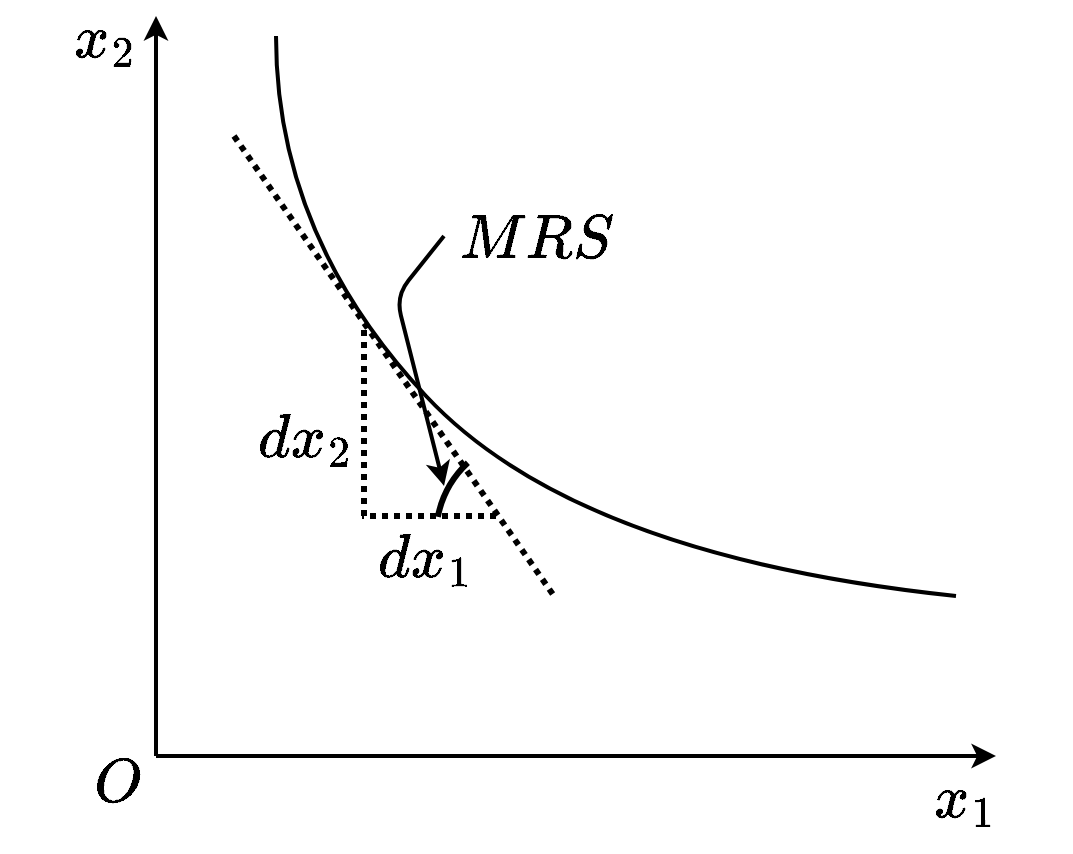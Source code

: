 <mxfile version="14.4.3" type="device"><diagram name="MRS" id="Cf6J0MBJGzG-NLHtTxoL"><mxGraphModel dx="946" dy="672" grid="1" gridSize="10" guides="1" tooltips="1" connect="1" arrows="1" fold="1" page="1" pageScale="1" pageWidth="850" pageHeight="1100" math="1" shadow="0"><root><mxCell id="_P-TgI-NlpUqaCO8oluz-0"/><mxCell id="_P-TgI-NlpUqaCO8oluz-1" parent="_P-TgI-NlpUqaCO8oluz-0"/><mxCell id="_P-TgI-NlpUqaCO8oluz-2" value="" style="endArrow=classic;html=1;strokeWidth=2;" parent="_P-TgI-NlpUqaCO8oluz-1" edge="1"><mxGeometry width="50" height="50" relative="1" as="geometry"><mxPoint x="160" y="400" as="sourcePoint"/><mxPoint x="580" y="400" as="targetPoint"/></mxGeometry></mxCell><mxCell id="_P-TgI-NlpUqaCO8oluz-3" value="" style="endArrow=classic;html=1;strokeWidth=2;" parent="_P-TgI-NlpUqaCO8oluz-1" edge="1"><mxGeometry width="50" height="50" relative="1" as="geometry"><mxPoint x="160" y="400" as="sourcePoint"/><mxPoint x="160" y="30" as="targetPoint"/></mxGeometry></mxCell><mxCell id="_P-TgI-NlpUqaCO8oluz-4" value="&lt;b&gt;&lt;i&gt;$$x_1$$&lt;/i&gt;&lt;/b&gt;" style="text;html=1;strokeColor=none;fillColor=none;align=center;verticalAlign=middle;whiteSpace=wrap;rounded=0;fontFamily=Times New Roman;fontSize=30;" parent="_P-TgI-NlpUqaCO8oluz-1" vertex="1"><mxGeometry x="540" y="410" width="50" height="20" as="geometry"/></mxCell><mxCell id="_P-TgI-NlpUqaCO8oluz-6" value="" style="endArrow=none;dashed=1;html=1;fontSize=11;strokeWidth=3;dashPattern=1 1;" parent="_P-TgI-NlpUqaCO8oluz-1" edge="1"><mxGeometry width="50" height="50" relative="1" as="geometry"><mxPoint x="199" y="90" as="sourcePoint"/><mxPoint x="359" y="320" as="targetPoint"/></mxGeometry></mxCell><mxCell id="_P-TgI-NlpUqaCO8oluz-8" value="" style="endArrow=none;dashed=1;html=1;fontSize=11;strokeWidth=3;dashPattern=1 1;" parent="_P-TgI-NlpUqaCO8oluz-1" edge="1"><mxGeometry width="50" height="50" relative="1" as="geometry"><mxPoint x="264" y="280" as="sourcePoint"/><mxPoint x="264" y="184" as="targetPoint"/></mxGeometry></mxCell><mxCell id="_P-TgI-NlpUqaCO8oluz-9" value="&lt;b&gt;&lt;i&gt;$$x_2$$&lt;/i&gt;&lt;/b&gt;" style="text;html=1;strokeColor=none;fillColor=none;align=center;verticalAlign=middle;whiteSpace=wrap;rounded=0;fontFamily=Times New Roman;fontSize=30;" parent="_P-TgI-NlpUqaCO8oluz-1" vertex="1"><mxGeometry x="110" y="30" width="50" height="20" as="geometry"/></mxCell><mxCell id="_P-TgI-NlpUqaCO8oluz-10" value="" style="endArrow=none;html=1;strokeWidth=2;fontFamily=Times New Roman;fontSize=30;curved=1;" parent="_P-TgI-NlpUqaCO8oluz-1" edge="1"><mxGeometry width="50" height="50" relative="1" as="geometry"><mxPoint x="220" y="40" as="sourcePoint"/><mxPoint x="560" y="320" as="targetPoint"/><Array as="points"><mxPoint x="220" y="140"/><mxPoint x="370" y="300"/></Array></mxGeometry></mxCell><mxCell id="_P-TgI-NlpUqaCO8oluz-16" value="&lt;b&gt;&lt;i&gt;$$O&lt;br&gt;$$&lt;/i&gt;&lt;/b&gt;" style="text;html=1;strokeColor=none;fillColor=none;align=center;verticalAlign=middle;whiteSpace=wrap;rounded=0;fontFamily=Times New Roman;fontSize=30;" parent="_P-TgI-NlpUqaCO8oluz-1" vertex="1"><mxGeometry x="116" y="402" width="50" height="20" as="geometry"/></mxCell><mxCell id="ajREy94rLHghXRJDU2Br-0" value="" style="endArrow=none;dashed=1;html=1;fontSize=11;strokeWidth=3;dashPattern=1 1;" parent="_P-TgI-NlpUqaCO8oluz-1" edge="1"><mxGeometry width="50" height="50" relative="1" as="geometry"><mxPoint x="330" y="280" as="sourcePoint"/><mxPoint x="263" y="280" as="targetPoint"/></mxGeometry></mxCell><mxCell id="ajREy94rLHghXRJDU2Br-1" value="&lt;b&gt;&lt;i&gt;$$dx_1$$&lt;/i&gt;&lt;/b&gt;" style="text;html=1;strokeColor=none;fillColor=none;align=center;verticalAlign=middle;whiteSpace=wrap;rounded=0;fontFamily=Times New Roman;fontSize=30;" parent="_P-TgI-NlpUqaCO8oluz-1" vertex="1"><mxGeometry x="270" y="290" width="50" height="20" as="geometry"/></mxCell><mxCell id="ajREy94rLHghXRJDU2Br-2" value="&lt;b&gt;&lt;i&gt;$$dx_2$$&lt;/i&gt;&lt;/b&gt;" style="text;html=1;strokeColor=none;fillColor=none;align=center;verticalAlign=middle;whiteSpace=wrap;rounded=0;fontFamily=Times New Roman;fontSize=30;" parent="_P-TgI-NlpUqaCO8oluz-1" vertex="1"><mxGeometry x="210" y="230" width="50" height="20" as="geometry"/></mxCell><mxCell id="ajREy94rLHghXRJDU2Br-3" value="" style="verticalLabelPosition=bottom;verticalAlign=top;html=1;shape=mxgraph.basic.arc;startAngle=0.864;endAngle=0.964;fillColor=#000000;fontSize=11;rotation=-30;strokeWidth=3;" parent="_P-TgI-NlpUqaCO8oluz-1" vertex="1"><mxGeometry x="300" y="240" width="100" height="100" as="geometry"/></mxCell><mxCell id="ajREy94rLHghXRJDU2Br-5" value="" style="endArrow=classic;html=1;strokeWidth=2;fontSize=11;entryX=0.227;entryY=0.053;entryDx=0;entryDy=0;entryPerimeter=0;" parent="_P-TgI-NlpUqaCO8oluz-1" target="ajREy94rLHghXRJDU2Br-3" edge="1"><mxGeometry width="50" height="50" relative="1" as="geometry"><mxPoint x="304" y="140" as="sourcePoint"/><mxPoint x="450" y="290" as="targetPoint"/><Array as="points"><mxPoint x="280" y="170"/></Array></mxGeometry></mxCell><mxCell id="ajREy94rLHghXRJDU2Br-6" value="&lt;b&gt;&lt;i&gt;$$MRS$$&lt;/i&gt;&lt;/b&gt;" style="text;html=1;strokeColor=none;fillColor=none;align=center;verticalAlign=middle;whiteSpace=wrap;rounded=0;fontFamily=Times New Roman;fontSize=30;" parent="_P-TgI-NlpUqaCO8oluz-1" vertex="1"><mxGeometry x="325" y="130" width="50" height="20" as="geometry"/></mxCell></root></mxGraphModel></diagram></mxfile>